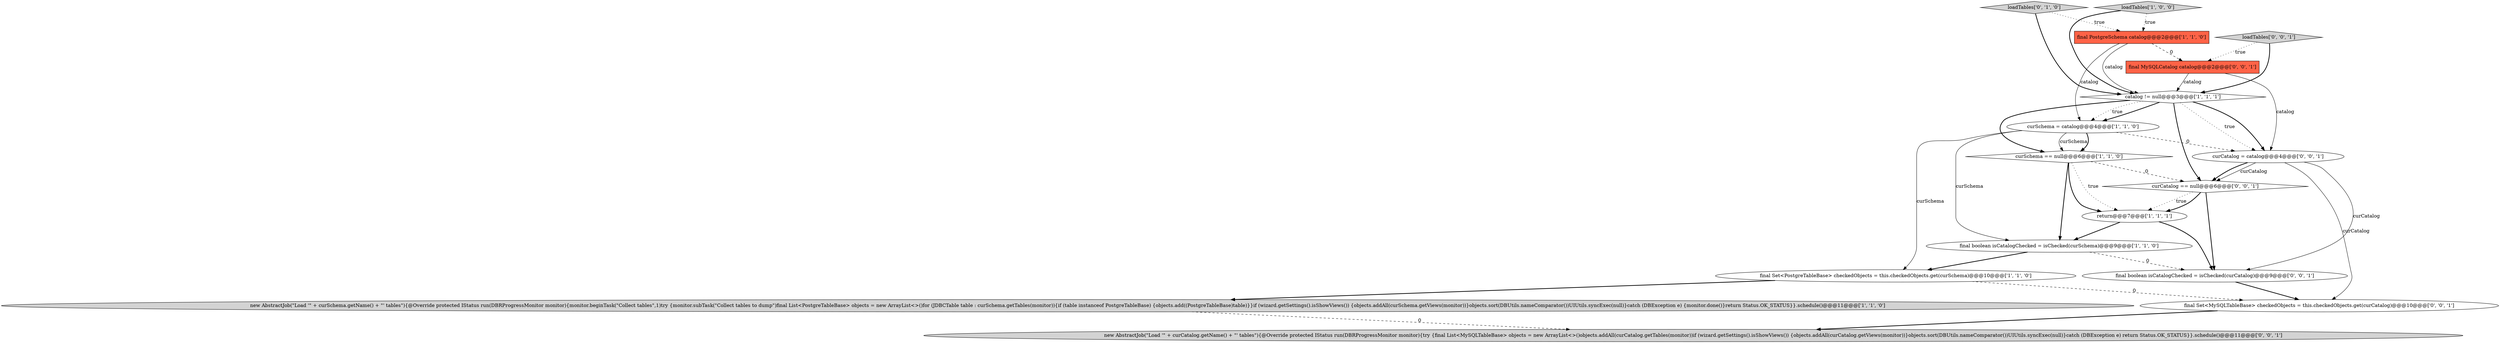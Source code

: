 digraph {
11 [style = filled, label = "final Set<MySQLTableBase> checkedObjects = this.checkedObjects.get(curCatalog)@@@10@@@['0', '0', '1']", fillcolor = white, shape = ellipse image = "AAA0AAABBB3BBB"];
9 [style = filled, label = "loadTables['0', '1', '0']", fillcolor = lightgray, shape = diamond image = "AAA0AAABBB2BBB"];
16 [style = filled, label = "loadTables['0', '0', '1']", fillcolor = lightgray, shape = diamond image = "AAA0AAABBB3BBB"];
8 [style = filled, label = "new AbstractJob(\"Load '\" + curSchema.getName() + \"' tables\"){@Override protected IStatus run(DBRProgressMonitor monitor){monitor.beginTask(\"Collect tables\",1)try {monitor.subTask(\"Collect tables to dump\")final List<PostgreTableBase> objects = new ArrayList<>()for (JDBCTable table : curSchema.getTables(monitor)){if (table instanceof PostgreTableBase) {objects.add((PostgreTableBase)table)}}if (wizard.getSettings().isShowViews()) {objects.addAll(curSchema.getViews(monitor))}objects.sort(DBUtils.nameComparator())UIUtils.syncExec(null)}catch (DBException e) {monitor.done()}return Status.OK_STATUS}}.schedule()@@@11@@@['1', '1', '0']", fillcolor = lightgray, shape = ellipse image = "AAA0AAABBB1BBB"];
5 [style = filled, label = "final PostgreSchema catalog@@@2@@@['1', '1', '0']", fillcolor = tomato, shape = box image = "AAA0AAABBB1BBB"];
4 [style = filled, label = "catalog != null@@@3@@@['1', '1', '1']", fillcolor = white, shape = diamond image = "AAA0AAABBB1BBB"];
15 [style = filled, label = "final boolean isCatalogChecked = isChecked(curCatalog)@@@9@@@['0', '0', '1']", fillcolor = white, shape = ellipse image = "AAA0AAABBB3BBB"];
3 [style = filled, label = "loadTables['1', '0', '0']", fillcolor = lightgray, shape = diamond image = "AAA0AAABBB1BBB"];
6 [style = filled, label = "return@@@7@@@['1', '1', '1']", fillcolor = white, shape = ellipse image = "AAA0AAABBB1BBB"];
0 [style = filled, label = "curSchema == null@@@6@@@['1', '1', '0']", fillcolor = white, shape = diamond image = "AAA0AAABBB1BBB"];
10 [style = filled, label = "curCatalog = catalog@@@4@@@['0', '0', '1']", fillcolor = white, shape = ellipse image = "AAA0AAABBB3BBB"];
14 [style = filled, label = "final MySQLCatalog catalog@@@2@@@['0', '0', '1']", fillcolor = tomato, shape = box image = "AAA0AAABBB3BBB"];
2 [style = filled, label = "final Set<PostgreTableBase> checkedObjects = this.checkedObjects.get(curSchema)@@@10@@@['1', '1', '0']", fillcolor = white, shape = ellipse image = "AAA0AAABBB1BBB"];
1 [style = filled, label = "final boolean isCatalogChecked = isChecked(curSchema)@@@9@@@['1', '1', '0']", fillcolor = white, shape = ellipse image = "AAA0AAABBB1BBB"];
7 [style = filled, label = "curSchema = catalog@@@4@@@['1', '1', '0']", fillcolor = white, shape = ellipse image = "AAA0AAABBB1BBB"];
12 [style = filled, label = "curCatalog == null@@@6@@@['0', '0', '1']", fillcolor = white, shape = diamond image = "AAA0AAABBB3BBB"];
13 [style = filled, label = "new AbstractJob(\"Load '\" + curCatalog.getName() + \"' tables\"){@Override protected IStatus run(DBRProgressMonitor monitor){try {final List<MySQLTableBase> objects = new ArrayList<>()objects.addAll(curCatalog.getTables(monitor))if (wizard.getSettings().isShowViews()) {objects.addAll(curCatalog.getViews(monitor))}objects.sort(DBUtils.nameComparator())UIUtils.syncExec(null)}catch (DBException e) return Status.OK_STATUS}}.schedule()@@@11@@@['0', '0', '1']", fillcolor = lightgray, shape = ellipse image = "AAA0AAABBB3BBB"];
0->6 [style = bold, label=""];
0->6 [style = dotted, label="true"];
4->7 [style = bold, label=""];
5->14 [style = dashed, label="0"];
16->4 [style = bold, label=""];
9->4 [style = bold, label=""];
10->12 [style = solid, label="curCatalog"];
7->1 [style = solid, label="curSchema"];
9->5 [style = dotted, label="true"];
6->15 [style = bold, label=""];
4->7 [style = dotted, label="true"];
12->15 [style = bold, label=""];
4->10 [style = dotted, label="true"];
16->14 [style = dotted, label="true"];
5->7 [style = solid, label="catalog"];
8->13 [style = dashed, label="0"];
7->0 [style = solid, label="curSchema"];
0->1 [style = bold, label=""];
2->8 [style = bold, label=""];
14->4 [style = solid, label="catalog"];
10->12 [style = bold, label=""];
5->4 [style = solid, label="catalog"];
15->11 [style = bold, label=""];
14->10 [style = solid, label="catalog"];
10->15 [style = solid, label="curCatalog"];
7->0 [style = bold, label=""];
11->13 [style = bold, label=""];
4->12 [style = bold, label=""];
1->15 [style = dashed, label="0"];
4->10 [style = bold, label=""];
7->2 [style = solid, label="curSchema"];
2->11 [style = dashed, label="0"];
12->6 [style = dotted, label="true"];
10->11 [style = solid, label="curCatalog"];
3->5 [style = dotted, label="true"];
6->1 [style = bold, label=""];
1->2 [style = bold, label=""];
3->4 [style = bold, label=""];
7->10 [style = dashed, label="0"];
4->0 [style = bold, label=""];
12->6 [style = bold, label=""];
0->12 [style = dashed, label="0"];
}
